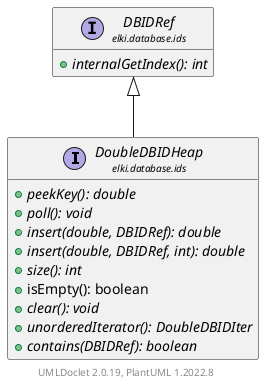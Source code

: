 @startuml
    remove .*\.(Instance|Par|Parameterizer|Factory)$
    set namespaceSeparator none
    hide empty fields
    hide empty methods

    interface "<size:14>DoubleDBIDHeap\n<size:10>elki.database.ids" as elki.database.ids.DoubleDBIDHeap [[DoubleDBIDHeap.html]] {
        {abstract} +peekKey(): double
        {abstract} +poll(): void
        {abstract} +insert(double, DBIDRef): double
        {abstract} +insert(double, DBIDRef, int): double
        {abstract} +size(): int
        +isEmpty(): boolean
        {abstract} +clear(): void
        {abstract} +unorderedIterator(): DoubleDBIDIter
        {abstract} +contains(DBIDRef): boolean
    }

    interface "<size:14>DBIDRef\n<size:10>elki.database.ids" as elki.database.ids.DBIDRef [[DBIDRef.html]] {
        {abstract} +internalGetIndex(): int
    }

    elki.database.ids.DBIDRef <|-- elki.database.ids.DoubleDBIDHeap

    center footer UMLDoclet 2.0.19, PlantUML 1.2022.8
@enduml
